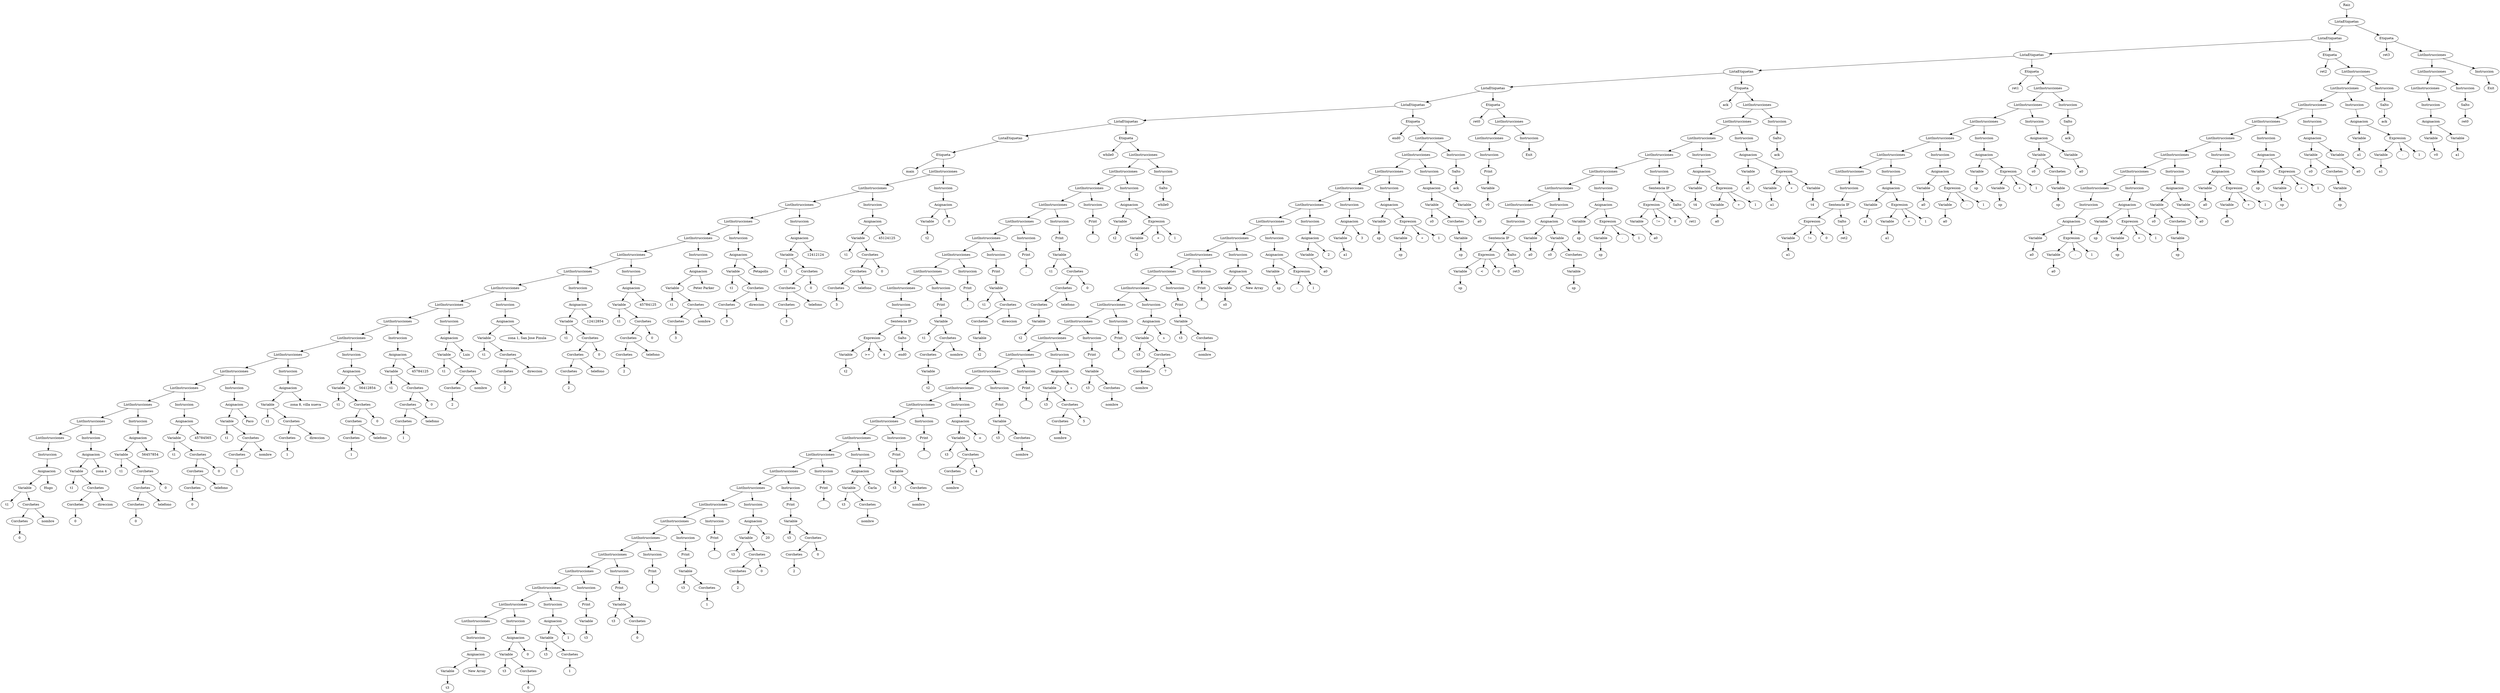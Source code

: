 digraph arbolAST{
Raiz693 [label="Raiz"];
ListaEtiquetas692 [label="ListaEtiquetas"];
ListaEtiquetas675 [label="ListaEtiquetas"];
ListaEtiquetas598 [label="ListaEtiquetas"];
ListaEtiquetas541 [label="ListaEtiquetas"];
ListaEtiquetas473 [label="ListaEtiquetas"];
ListaEtiquetas462 [label="ListaEtiquetas"];
ListaEtiquetas255 [label="ListaEtiquetas"];
ListaEtiquetas184 [label="ListaEtiquetas"];
Etiqueta182 [label="Etiqueta"];
ID183 [label="main"];
ListInstrucciones181 [label="ListInstrucciones"];
ListInstrucciones175 [label="ListInstrucciones"];
ListInstrucciones163 [label="ListInstrucciones"];
ListInstrucciones151 [label="ListInstrucciones"];
ListInstrucciones141 [label="ListInstrucciones"];
ListInstrucciones131 [label="ListInstrucciones"];
ListInstrucciones119 [label="ListInstrucciones"];
ListInstrucciones107 [label="ListInstrucciones"];
ListInstrucciones97 [label="ListInstrucciones"];
ListInstrucciones87 [label="ListInstrucciones"];
ListInstrucciones75 [label="ListInstrucciones"];
ListInstrucciones63 [label="ListInstrucciones"];
ListInstrucciones53 [label="ListInstrucciones"];
ListInstrucciones43 [label="ListInstrucciones"];
ListInstrucciones31 [label="ListInstrucciones"];
ListInstrucciones19 [label="ListInstrucciones"];
ListInstrucciones9 [label="ListInstrucciones"];
Instruccion8 [label="Instruccion"];
Asignacion7 [label="Asignacion"];
Variable4 [label="Variable"];
ID5 [label="t1"];
Corchetes3 [label="Corchetes"];
Corchetes1 [label="Corchetes"];
Entero0 [label="0"];
Char2 [label="nombre"];
Cadena6 [label="Hugo"];
Instruccion18 [label="Instruccion"];
Asignacion17 [label="Asignacion"];
Variable14 [label="Variable"];
ID15 [label="t1"];
Corchetes13 [label="Corchetes"];
Corchetes11 [label="Corchetes"];
Entero10 [label="0"];
Char12 [label="direccion"];
Cadena16 [label="zona 4"];
Instruccion30 [label="Instruccion"];
Asignacion29 [label="Asignacion"];
Variable26 [label="Variable"];
ID27 [label="t1"];
Corchetes25 [label="Corchetes"];
Corchetes23 [label="Corchetes"];
Corchetes21 [label="Corchetes"];
Entero20 [label="0"];
Char22 [label="telefono"];
Entero24 [label="0"];
Entero28 [label="56457854"];
Instruccion42 [label="Instruccion"];
Asignacion41 [label="Asignacion"];
Variable38 [label="Variable"];
ID39 [label="t1"];
Corchetes37 [label="Corchetes"];
Corchetes35 [label="Corchetes"];
Corchetes33 [label="Corchetes"];
Entero32 [label="0"];
Char34 [label="telefono"];
Entero36 [label="0"];
Entero40 [label="45784565"];
Instruccion52 [label="Instruccion"];
Asignacion51 [label="Asignacion"];
Variable48 [label="Variable"];
ID49 [label="t1"];
Corchetes47 [label="Corchetes"];
Corchetes45 [label="Corchetes"];
Entero44 [label="1"];
Char46 [label="nombre"];
Cadena50 [label="Paco"];
Instruccion62 [label="Instruccion"];
Asignacion61 [label="Asignacion"];
Variable58 [label="Variable"];
ID59 [label="t1"];
Corchetes57 [label="Corchetes"];
Corchetes55 [label="Corchetes"];
Entero54 [label="1"];
Char56 [label="direccion"];
Cadena60 [label="zona 8, villa nueva"];
Instruccion74 [label="Instruccion"];
Asignacion73 [label="Asignacion"];
Variable70 [label="Variable"];
ID71 [label="t1"];
Corchetes69 [label="Corchetes"];
Corchetes67 [label="Corchetes"];
Corchetes65 [label="Corchetes"];
Entero64 [label="1"];
Char66 [label="telefono"];
Entero68 [label="0"];
Entero72 [label="56412854"];
Instruccion86 [label="Instruccion"];
Asignacion85 [label="Asignacion"];
Variable82 [label="Variable"];
ID83 [label="t1"];
Corchetes81 [label="Corchetes"];
Corchetes79 [label="Corchetes"];
Corchetes77 [label="Corchetes"];
Entero76 [label="1"];
Char78 [label="telefono"];
Entero80 [label="0"];
Entero84 [label="45784125"];
Instruccion96 [label="Instruccion"];
Asignacion95 [label="Asignacion"];
Variable92 [label="Variable"];
ID93 [label="t1"];
Corchetes91 [label="Corchetes"];
Corchetes89 [label="Corchetes"];
Entero88 [label="2"];
Char90 [label="nombre"];
Cadena94 [label="Luis"];
Instruccion106 [label="Instruccion"];
Asignacion105 [label="Asignacion"];
Variable102 [label="Variable"];
ID103 [label="t1"];
Corchetes101 [label="Corchetes"];
Corchetes99 [label="Corchetes"];
Entero98 [label="2"];
Char100 [label="direccion"];
Cadena104 [label="zona 1, San Jose Pinula "];
Instruccion118 [label="Instruccion"];
Asignacion117 [label="Asignacion"];
Variable114 [label="Variable"];
ID115 [label="t1"];
Corchetes113 [label="Corchetes"];
Corchetes111 [label="Corchetes"];
Corchetes109 [label="Corchetes"];
Entero108 [label="2"];
Char110 [label="telefono"];
Entero112 [label="0"];
Entero116 [label="12412854"];
Instruccion130 [label="Instruccion"];
Asignacion129 [label="Asignacion"];
Variable126 [label="Variable"];
ID127 [label="t1"];
Corchetes125 [label="Corchetes"];
Corchetes123 [label="Corchetes"];
Corchetes121 [label="Corchetes"];
Entero120 [label="2"];
Char122 [label="telefono"];
Entero124 [label="0"];
Entero128 [label="45784125"];
Instruccion140 [label="Instruccion"];
Asignacion139 [label="Asignacion"];
Variable136 [label="Variable"];
ID137 [label="t1"];
Corchetes135 [label="Corchetes"];
Corchetes133 [label="Corchetes"];
Entero132 [label="3"];
Char134 [label="nombre"];
Cadena138 [label="Peter Parker"];
Instruccion150 [label="Instruccion"];
Asignacion149 [label="Asignacion"];
Variable146 [label="Variable"];
ID147 [label="t1"];
Corchetes145 [label="Corchetes"];
Corchetes143 [label="Corchetes"];
Entero142 [label="3"];
Char144 [label="direccion"];
Cadena148 [label="Petapolis"];
Instruccion162 [label="Instruccion"];
Asignacion161 [label="Asignacion"];
Variable158 [label="Variable"];
ID159 [label="t1"];
Corchetes157 [label="Corchetes"];
Corchetes155 [label="Corchetes"];
Corchetes153 [label="Corchetes"];
Entero152 [label="3"];
Char154 [label="telefono"];
Entero156 [label="0"];
Entero160 [label="12412124"];
Instruccion174 [label="Instruccion"];
Asignacion173 [label="Asignacion"];
Variable170 [label="Variable"];
ID171 [label="t1"];
Corchetes169 [label="Corchetes"];
Corchetes167 [label="Corchetes"];
Corchetes165 [label="Corchetes"];
Entero164 [label="3"];
Char166 [label="telefono"];
Entero168 [label="0"];
Entero172 [label="45124125"];
Instruccion180 [label="Instruccion"];
Asignacion179 [label="Asignacion"];
Variable176 [label="Variable"];
ID177 [label="t2"];
Entero178 [label="0"];
Etiqueta253 [label="Etiqueta"];
ID254 [label="while0"];
ListInstrucciones252 [label="ListInstrucciones"];
ListInstrucciones248 [label="ListInstrucciones"];
ListInstrucciones238 [label="ListInstrucciones"];
ListInstrucciones234 [label="ListInstrucciones"];
ListInstrucciones222 [label="ListInstrucciones"];
ListInstrucciones218 [label="ListInstrucciones"];
ListInstrucciones208 [label="ListInstrucciones"];
ListInstrucciones204 [label="ListInstrucciones"];
ListInstrucciones194 [label="ListInstrucciones"];
Instruccion193 [label="Instruccion"];
SIF192 [label="Sentencia IF"];
Exp188 [label="Expresion"];
Variable185 [label="Variable"];
ID186 [label="t2"];
operador189 [label=">="];
Entero187 [label="4"];
Salto190 [label="Salto"];
ID191 [label="end0"];
Instruccion203 [label="Instruccion"];
Print202 [label="Print"];
Variable200 [label="Variable"];
ID201 [label="t1"];
Corchetes199 [label="Corchetes"];
Corchetes197 [label="Corchetes"];
Variable195 [label="Variable"];
ID196 [label="t2"];
Cadena198 [label="nombre"];
Instruccion207 [label="Instruccion"];
Print206 [label="Print"];
Cadena205 [label=","];
Instruccion217 [label="Instruccion"];
Print216 [label="Print"];
Variable214 [label="Variable"];
ID215 [label="t1"];
Corchetes213 [label="Corchetes"];
Corchetes211 [label="Corchetes"];
Variable209 [label="Variable"];
ID210 [label="t2"];
Cadena212 [label="direccion"];
Instruccion221 [label="Instruccion"];
Print220 [label="Print"];
Cadena219 [label=","];
Instruccion233 [label="Instruccion"];
Print232 [label="Print"];
Variable230 [label="Variable"];
ID231 [label="t1"];
Corchetes229 [label="Corchetes"];
Corchetes227 [label="Corchetes"];
Corchetes225 [label="Corchetes"];
Variable223 [label="Variable"];
ID224 [label="t2"];
Cadena226 [label="telefono"];
Entero228 [label="0"];
Instruccion237 [label="Instruccion"];
Print236 [label="Print"];
Cadena235 [label="\n"];
Instruccion247 [label="Instruccion"];
Asignacion246 [label="Asignacion"];
Variable239 [label="Variable"];
ID240 [label="t2"];
Exp244 [label="Expresion"];
Variable241 [label="Variable"];
ID242 [label="t2"];
operador245 [label="+"];
Entero243 [label="1"];
Instruccion251 [label="Instruccion"];
Salto249 [label="Salto"];
ID250 [label="while0"];
Etiqueta460 [label="Etiqueta"];
ID461 [label="end0"];
ListInstrucciones459 [label="ListInstrucciones"];
ListInstrucciones455 [label="ListInstrucciones"];
ListInstrucciones445 [label="ListInstrucciones"];
ListInstrucciones435 [label="ListInstrucciones"];
ListInstrucciones429 [label="ListInstrucciones"];
ListInstrucciones423 [label="ListInstrucciones"];
ListInstrucciones415 [label="ListInstrucciones"];
ListInstrucciones409 [label="ListInstrucciones"];
ListInstrucciones405 [label="ListInstrucciones"];
ListInstrucciones398 [label="ListInstrucciones"];
ListInstrucciones388 [label="ListInstrucciones"];
ListInstrucciones384 [label="ListInstrucciones"];
ListInstrucciones377 [label="ListInstrucciones"];
ListInstrucciones367 [label="ListInstrucciones"];
ListInstrucciones363 [label="ListInstrucciones"];
ListInstrucciones356 [label="ListInstrucciones"];
ListInstrucciones346 [label="ListInstrucciones"];
ListInstrucciones342 [label="ListInstrucciones"];
ListInstrucciones335 [label="ListInstrucciones"];
ListInstrucciones327 [label="ListInstrucciones"];
ListInstrucciones323 [label="ListInstrucciones"];
ListInstrucciones314 [label="ListInstrucciones"];
ListInstrucciones304 [label="ListInstrucciones"];
ListInstrucciones300 [label="ListInstrucciones"];
ListInstrucciones293 [label="ListInstrucciones"];
ListInstrucciones289 [label="ListInstrucciones"];
ListInstrucciones282 [label="ListInstrucciones"];
ListInstrucciones277 [label="ListInstrucciones"];
ListInstrucciones269 [label="ListInstrucciones"];
ListInstrucciones261 [label="ListInstrucciones"];
Instruccion260 [label="Instruccion"];
Asignacion259 [label="Asignacion"];
Variable256 [label="Variable"];
ID257 [label="t3"];
Array258 [label="New Array"];
Instruccion268 [label="Instruccion"];
Asignacion267 [label="Asignacion"];
Variable264 [label="Variable"];
ID265 [label="t3"];
Corchetes263 [label="Corchetes"];
Entero262 [label="0"];
Entero266 [label="0"];
Instruccion276 [label="Instruccion"];
Asignacion275 [label="Asignacion"];
Variable272 [label="Variable"];
ID273 [label="t3"];
Corchetes271 [label="Corchetes"];
Entero270 [label="1"];
Entero274 [label="1"];
Instruccion281 [label="Instruccion"];
Print280 [label="Print"];
Variable278 [label="Variable"];
ID279 [label="t3"];
Instruccion288 [label="Instruccion"];
Print287 [label="Print"];
Variable285 [label="Variable"];
ID286 [label="t3"];
Corchetes284 [label="Corchetes"];
Entero283 [label="0"];
Instruccion292 [label="Instruccion"];
Print291 [label="Print"];
Cadena290 [label="\n"];
Instruccion299 [label="Instruccion"];
Print298 [label="Print"];
Variable296 [label="Variable"];
ID297 [label="t3"];
Corchetes295 [label="Corchetes"];
Entero294 [label="1"];
Instruccion303 [label="Instruccion"];
Print302 [label="Print"];
Cadena301 [label="\n"];
Instruccion313 [label="Instruccion"];
Asignacion312 [label="Asignacion"];
Variable309 [label="Variable"];
ID310 [label="t3"];
Corchetes308 [label="Corchetes"];
Corchetes306 [label="Corchetes"];
Entero305 [label="2"];
Entero307 [label="0"];
Entero311 [label="20"];
Instruccion322 [label="Instruccion"];
Print321 [label="Print"];
Variable319 [label="Variable"];
ID320 [label="t3"];
Corchetes318 [label="Corchetes"];
Corchetes316 [label="Corchetes"];
Entero315 [label="2"];
Entero317 [label="0"];
Instruccion326 [label="Instruccion"];
Print325 [label="Print"];
Cadena324 [label="\n"];
Instruccion334 [label="Instruccion"];
Asignacion333 [label="Asignacion"];
Variable330 [label="Variable"];
ID331 [label="t3"];
Corchetes329 [label="Corchetes"];
Cadena328 [label="nombre"];
Cadena332 [label="Carla"];
Instruccion341 [label="Instruccion"];
Print340 [label="Print"];
Variable338 [label="Variable"];
ID339 [label="t3"];
Corchetes337 [label="Corchetes"];
Cadena336 [label="nombre"];
Instruccion345 [label="Instruccion"];
Print344 [label="Print"];
Cadena343 [label="\n"];
Instruccion355 [label="Instruccion"];
Asignacion354 [label="Asignacion"];
Variable351 [label="Variable"];
ID352 [label="t3"];
Corchetes350 [label="Corchetes"];
Corchetes348 [label="Corchetes"];
Cadena347 [label="nombre"];
Entero349 [label="4"];
Cadena353 [label="o"];
Instruccion362 [label="Instruccion"];
Print361 [label="Print"];
Variable359 [label="Variable"];
ID360 [label="t3"];
Corchetes358 [label="Corchetes"];
Cadena357 [label="nombre"];
Instruccion366 [label="Instruccion"];
Print365 [label="Print"];
Cadena364 [label="\n"];
Instruccion376 [label="Instruccion"];
Asignacion375 [label="Asignacion"];
Variable372 [label="Variable"];
ID373 [label="t3"];
Corchetes371 [label="Corchetes"];
Corchetes369 [label="Corchetes"];
Cadena368 [label="nombre"];
Entero370 [label="5"];
Cadena374 [label="s"];
Instruccion383 [label="Instruccion"];
Print382 [label="Print"];
Variable380 [label="Variable"];
ID381 [label="t3"];
Corchetes379 [label="Corchetes"];
Cadena378 [label="nombre"];
Instruccion387 [label="Instruccion"];
Print386 [label="Print"];
Cadena385 [label="\n"];
Instruccion397 [label="Instruccion"];
Asignacion396 [label="Asignacion"];
Variable393 [label="Variable"];
ID394 [label="t3"];
Corchetes392 [label="Corchetes"];
Corchetes390 [label="Corchetes"];
Cadena389 [label="nombre"];
Entero391 [label="7"];
Cadena395 [label="s"];
Instruccion404 [label="Instruccion"];
Print403 [label="Print"];
Variable401 [label="Variable"];
ID402 [label="t3"];
Corchetes400 [label="Corchetes"];
Cadena399 [label="nombre"];
Instruccion408 [label="Instruccion"];
Print407 [label="Print"];
Cadena406 [label="\n"];
Instruccion414 [label="Instruccion"];
Asignacion413 [label="Asignacion"];
Variable410 [label="Variable"];
ID411 [label="s0"];
Array412 [label="New Array"];
Instruccion422 [label="Instruccion"];
Asignacion421 [label="Asignacion"];
Variable416 [label="Variable"];
ID417 [label="sp"];
Exp419 [label="Expresion"];
operador420 [label="-"];
Entero418 [label="1"];
Instruccion428 [label="Instruccion"];
Asignacion427 [label="Asignacion"];
Variable424 [label="Variable"];
ID425 [label="a0"];
Entero426 [label="2"];
Instruccion434 [label="Instruccion"];
Asignacion433 [label="Asignacion"];
Variable430 [label="Variable"];
ID431 [label="a1"];
Entero432 [label="3"];
Instruccion444 [label="Instruccion"];
Asignacion443 [label="Asignacion"];
Variable436 [label="Variable"];
ID437 [label="sp"];
Exp441 [label="Expresion"];
Variable438 [label="Variable"];
ID439 [label="sp"];
operador442 [label="+"];
Entero440 [label="1"];
Instruccion454 [label="Instruccion"];
Asignacion453 [label="Asignacion"];
Variable449 [label="Variable"];
ID450 [label="s0"];
Corchetes448 [label="Corchetes"];
Variable446 [label="Variable"];
ID447 [label="sp"];
Variable451 [label="Variable"];
ID452 [label="a0"];
Instruccion458 [label="Instruccion"];
Salto456 [label="Salto"];
ID457 [label="ack"];
Etiqueta471 [label="Etiqueta"];
ID472 [label="ret0"];
ListInstrucciones470 [label="ListInstrucciones"];
ListInstrucciones467 [label="ListInstrucciones"];
Instruccion466 [label="Instruccion"];
Print465 [label="Print"];
Variable463 [label="Variable"];
ID464 [label="v0"];
Instruccion469 [label="Instruccion"];
Exit468 [label="Exit"];
Etiqueta539 [label="Etiqueta"];
ID540 [label="ack"];
ListInstrucciones538 [label="ListInstrucciones"];
ListInstrucciones534 [label="ListInstrucciones"];
ListInstrucciones523 [label="ListInstrucciones"];
ListInstrucciones513 [label="ListInstrucciones"];
ListInstrucciones503 [label="ListInstrucciones"];
ListInstrucciones493 [label="ListInstrucciones"];
ListInstrucciones483 [label="ListInstrucciones"];
Instruccion482 [label="Instruccion"];
SIF481 [label="Sentencia IF"];
Exp477 [label="Expresion"];
Variable474 [label="Variable"];
ID475 [label="sp"];
operador478 [label="<"];
Entero476 [label="0"];
Salto479 [label="Salto"];
ID480 [label="ret3"];
Instruccion492 [label="Instruccion"];
Asignacion491 [label="Asignacion"];
Variable484 [label="Variable"];
ID485 [label="a0"];
Variable489 [label="Variable"];
ID490 [label="s0"];
Corchetes488 [label="Corchetes"];
Variable486 [label="Variable"];
ID487 [label="sp"];
Instruccion502 [label="Instruccion"];
Asignacion501 [label="Asignacion"];
Variable494 [label="Variable"];
ID495 [label="sp"];
Exp499 [label="Expresion"];
Variable496 [label="Variable"];
ID497 [label="sp"];
operador500 [label="-"];
Entero498 [label="1"];
Instruccion512 [label="Instruccion"];
SIF511 [label="Sentencia IF"];
Exp507 [label="Expresion"];
Variable504 [label="Variable"];
ID505 [label="a0"];
operador508 [label="!="];
Entero506 [label="0"];
Salto509 [label="Salto"];
ID510 [label="ret1"];
Instruccion522 [label="Instruccion"];
Asignacion521 [label="Asignacion"];
Variable514 [label="Variable"];
ID515 [label="t4"];
Exp519 [label="Expresion"];
Variable516 [label="Variable"];
ID517 [label="a0"];
operador520 [label="+"];
Entero518 [label="1"];
Instruccion533 [label="Instruccion"];
Asignacion532 [label="Asignacion"];
Variable524 [label="Variable"];
ID525 [label="a1"];
Exp530 [label="Expresion"];
Variable526 [label="Variable"];
ID527 [label="a1"];
operador531 [label="+"];
Variable528 [label="Variable"];
ID529 [label="t4"];
Instruccion537 [label="Instruccion"];
Salto535 [label="Salto"];
ID536 [label="ack"];
Etiqueta596 [label="Etiqueta"];
ID597 [label="ret1"];
ListInstrucciones595 [label="ListInstrucciones"];
ListInstrucciones591 [label="ListInstrucciones"];
ListInstrucciones581 [label="ListInstrucciones"];
ListInstrucciones571 [label="ListInstrucciones"];
ListInstrucciones561 [label="ListInstrucciones"];
ListInstrucciones551 [label="ListInstrucciones"];
Instruccion550 [label="Instruccion"];
SIF549 [label="Sentencia IF"];
Exp545 [label="Expresion"];
Variable542 [label="Variable"];
ID543 [label="a1"];
operador546 [label="!="];
Entero544 [label="0"];
Salto547 [label="Salto"];
ID548 [label="ret2"];
Instruccion560 [label="Instruccion"];
Asignacion559 [label="Asignacion"];
Variable552 [label="Variable"];
ID553 [label="a1"];
Exp557 [label="Expresion"];
Variable554 [label="Variable"];
ID555 [label="a1"];
operador558 [label="+"];
Entero556 [label="1"];
Instruccion570 [label="Instruccion"];
Asignacion569 [label="Asignacion"];
Variable562 [label="Variable"];
ID563 [label="a0"];
Exp567 [label="Expresion"];
Variable564 [label="Variable"];
ID565 [label="a0"];
operador568 [label="-"];
Entero566 [label="1"];
Instruccion580 [label="Instruccion"];
Asignacion579 [label="Asignacion"];
Variable572 [label="Variable"];
ID573 [label="sp"];
Exp577 [label="Expresion"];
Variable574 [label="Variable"];
ID575 [label="sp"];
operador578 [label="+"];
Entero576 [label="1"];
Instruccion590 [label="Instruccion"];
Asignacion589 [label="Asignacion"];
Variable585 [label="Variable"];
ID586 [label="s0"];
Corchetes584 [label="Corchetes"];
Variable582 [label="Variable"];
ID583 [label="sp"];
Variable587 [label="Variable"];
ID588 [label="a0"];
Instruccion594 [label="Instruccion"];
Salto592 [label="Salto"];
ID593 [label="ack"];
Etiqueta673 [label="Etiqueta"];
ID674 [label="ret2"];
ListInstrucciones672 [label="ListInstrucciones"];
ListInstrucciones668 [label="ListInstrucciones"];
ListInstrucciones658 [label="ListInstrucciones"];
ListInstrucciones648 [label="ListInstrucciones"];
ListInstrucciones638 [label="ListInstrucciones"];
ListInstrucciones628 [label="ListInstrucciones"];
ListInstrucciones618 [label="ListInstrucciones"];
ListInstrucciones608 [label="ListInstrucciones"];
Instruccion607 [label="Instruccion"];
Asignacion606 [label="Asignacion"];
Variable599 [label="Variable"];
ID600 [label="a0"];
Exp604 [label="Expresion"];
Variable601 [label="Variable"];
ID602 [label="a0"];
operador605 [label="-"];
Entero603 [label="1"];
Instruccion617 [label="Instruccion"];
Asignacion616 [label="Asignacion"];
Variable609 [label="Variable"];
ID610 [label="sp"];
Exp614 [label="Expresion"];
Variable611 [label="Variable"];
ID612 [label="sp"];
operador615 [label="+"];
Entero613 [label="1"];
Instruccion627 [label="Instruccion"];
Asignacion626 [label="Asignacion"];
Variable622 [label="Variable"];
ID623 [label="s0"];
Corchetes621 [label="Corchetes"];
Variable619 [label="Variable"];
ID620 [label="sp"];
Variable624 [label="Variable"];
ID625 [label="a0"];
Instruccion637 [label="Instruccion"];
Asignacion636 [label="Asignacion"];
Variable629 [label="Variable"];
ID630 [label="a0"];
Exp634 [label="Expresion"];
Variable631 [label="Variable"];
ID632 [label="a0"];
operador635 [label="+"];
Entero633 [label="1"];
Instruccion647 [label="Instruccion"];
Asignacion646 [label="Asignacion"];
Variable639 [label="Variable"];
ID640 [label="sp"];
Exp644 [label="Expresion"];
Variable641 [label="Variable"];
ID642 [label="sp"];
operador645 [label="+"];
Entero643 [label="1"];
Instruccion657 [label="Instruccion"];
Asignacion656 [label="Asignacion"];
Variable652 [label="Variable"];
ID653 [label="s0"];
Corchetes651 [label="Corchetes"];
Variable649 [label="Variable"];
ID650 [label="sp"];
Variable654 [label="Variable"];
ID655 [label="a0"];
Instruccion667 [label="Instruccion"];
Asignacion666 [label="Asignacion"];
Variable659 [label="Variable"];
ID660 [label="a1"];
Exp664 [label="Expresion"];
Variable661 [label="Variable"];
ID662 [label="a1"];
operador665 [label="-"];
Entero663 [label="1"];
Instruccion671 [label="Instruccion"];
Salto669 [label="Salto"];
ID670 [label="ack"];
Etiqueta690 [label="Etiqueta"];
ID691 [label="ret3"];
ListInstrucciones689 [label="ListInstrucciones"];
ListInstrucciones686 [label="ListInstrucciones"];
ListInstrucciones682 [label="ListInstrucciones"];
Instruccion681 [label="Instruccion"];
Asignacion680 [label="Asignacion"];
Variable676 [label="Variable"];
ID677 [label="v0"];
Variable678 [label="Variable"];
ID679 [label="a1"];
Instruccion685 [label="Instruccion"];
Salto683 [label="Salto"];
ID684 [label="ret0"];
Instruccion688 [label="Instruccion"];
Exit687 [label="Exit"];
Etiqueta182->ID183;
Variable4->ID5;
Corchetes1->Entero0;
Corchetes3->Corchetes1;
Corchetes3->Char2;
Variable4->Corchetes3;
Asignacion7->Variable4;
Asignacion7->Cadena6;
Instruccion8->Asignacion7;
ListInstrucciones9->Instruccion8;
ListInstrucciones19->ListInstrucciones9;
Variable14->ID15;
Corchetes11->Entero10;
Corchetes13->Corchetes11;
Corchetes13->Char12;
Variable14->Corchetes13;
Asignacion17->Variable14;
Asignacion17->Cadena16;
Instruccion18->Asignacion17;
ListInstrucciones19->Instruccion18;
ListInstrucciones31->ListInstrucciones19;
Variable26->ID27;
Corchetes21->Entero20;
Corchetes23->Corchetes21;
Corchetes23->Char22;
Corchetes25->Corchetes23;
Corchetes25->Entero24;
Variable26->Corchetes25;
Asignacion29->Variable26;
Asignacion29->Entero28;
Instruccion30->Asignacion29;
ListInstrucciones31->Instruccion30;
ListInstrucciones43->ListInstrucciones31;
Variable38->ID39;
Corchetes33->Entero32;
Corchetes35->Corchetes33;
Corchetes35->Char34;
Corchetes37->Corchetes35;
Corchetes37->Entero36;
Variable38->Corchetes37;
Asignacion41->Variable38;
Asignacion41->Entero40;
Instruccion42->Asignacion41;
ListInstrucciones43->Instruccion42;
ListInstrucciones53->ListInstrucciones43;
Variable48->ID49;
Corchetes45->Entero44;
Corchetes47->Corchetes45;
Corchetes47->Char46;
Variable48->Corchetes47;
Asignacion51->Variable48;
Asignacion51->Cadena50;
Instruccion52->Asignacion51;
ListInstrucciones53->Instruccion52;
ListInstrucciones63->ListInstrucciones53;
Variable58->ID59;
Corchetes55->Entero54;
Corchetes57->Corchetes55;
Corchetes57->Char56;
Variable58->Corchetes57;
Asignacion61->Variable58;
Asignacion61->Cadena60;
Instruccion62->Asignacion61;
ListInstrucciones63->Instruccion62;
ListInstrucciones75->ListInstrucciones63;
Variable70->ID71;
Corchetes65->Entero64;
Corchetes67->Corchetes65;
Corchetes67->Char66;
Corchetes69->Corchetes67;
Corchetes69->Entero68;
Variable70->Corchetes69;
Asignacion73->Variable70;
Asignacion73->Entero72;
Instruccion74->Asignacion73;
ListInstrucciones75->Instruccion74;
ListInstrucciones87->ListInstrucciones75;
Variable82->ID83;
Corchetes77->Entero76;
Corchetes79->Corchetes77;
Corchetes79->Char78;
Corchetes81->Corchetes79;
Corchetes81->Entero80;
Variable82->Corchetes81;
Asignacion85->Variable82;
Asignacion85->Entero84;
Instruccion86->Asignacion85;
ListInstrucciones87->Instruccion86;
ListInstrucciones97->ListInstrucciones87;
Variable92->ID93;
Corchetes89->Entero88;
Corchetes91->Corchetes89;
Corchetes91->Char90;
Variable92->Corchetes91;
Asignacion95->Variable92;
Asignacion95->Cadena94;
Instruccion96->Asignacion95;
ListInstrucciones97->Instruccion96;
ListInstrucciones107->ListInstrucciones97;
Variable102->ID103;
Corchetes99->Entero98;
Corchetes101->Corchetes99;
Corchetes101->Char100;
Variable102->Corchetes101;
Asignacion105->Variable102;
Asignacion105->Cadena104;
Instruccion106->Asignacion105;
ListInstrucciones107->Instruccion106;
ListInstrucciones119->ListInstrucciones107;
Variable114->ID115;
Corchetes109->Entero108;
Corchetes111->Corchetes109;
Corchetes111->Char110;
Corchetes113->Corchetes111;
Corchetes113->Entero112;
Variable114->Corchetes113;
Asignacion117->Variable114;
Asignacion117->Entero116;
Instruccion118->Asignacion117;
ListInstrucciones119->Instruccion118;
ListInstrucciones131->ListInstrucciones119;
Variable126->ID127;
Corchetes121->Entero120;
Corchetes123->Corchetes121;
Corchetes123->Char122;
Corchetes125->Corchetes123;
Corchetes125->Entero124;
Variable126->Corchetes125;
Asignacion129->Variable126;
Asignacion129->Entero128;
Instruccion130->Asignacion129;
ListInstrucciones131->Instruccion130;
ListInstrucciones141->ListInstrucciones131;
Variable136->ID137;
Corchetes133->Entero132;
Corchetes135->Corchetes133;
Corchetes135->Char134;
Variable136->Corchetes135;
Asignacion139->Variable136;
Asignacion139->Cadena138;
Instruccion140->Asignacion139;
ListInstrucciones141->Instruccion140;
ListInstrucciones151->ListInstrucciones141;
Variable146->ID147;
Corchetes143->Entero142;
Corchetes145->Corchetes143;
Corchetes145->Char144;
Variable146->Corchetes145;
Asignacion149->Variable146;
Asignacion149->Cadena148;
Instruccion150->Asignacion149;
ListInstrucciones151->Instruccion150;
ListInstrucciones163->ListInstrucciones151;
Variable158->ID159;
Corchetes153->Entero152;
Corchetes155->Corchetes153;
Corchetes155->Char154;
Corchetes157->Corchetes155;
Corchetes157->Entero156;
Variable158->Corchetes157;
Asignacion161->Variable158;
Asignacion161->Entero160;
Instruccion162->Asignacion161;
ListInstrucciones163->Instruccion162;
ListInstrucciones175->ListInstrucciones163;
Variable170->ID171;
Corchetes165->Entero164;
Corchetes167->Corchetes165;
Corchetes167->Char166;
Corchetes169->Corchetes167;
Corchetes169->Entero168;
Variable170->Corchetes169;
Asignacion173->Variable170;
Asignacion173->Entero172;
Instruccion174->Asignacion173;
ListInstrucciones175->Instruccion174;
ListInstrucciones181->ListInstrucciones175;
Variable176->ID177;
Asignacion179->Variable176;
Asignacion179->Entero178;
Instruccion180->Asignacion179;
ListInstrucciones181->Instruccion180;
Etiqueta182->ListInstrucciones181;
ListaEtiquetas184->Etiqueta182;
ListaEtiquetas255->ListaEtiquetas184;
Etiqueta253->ID254;
Variable185->ID186;
Exp188->Variable185;
Exp188->operador189;
Exp188->Entero187;
SIF192->Exp188;
Salto190->ID191;
SIF192->Salto190;
Instruccion193->SIF192;
ListInstrucciones194->Instruccion193;
ListInstrucciones204->ListInstrucciones194;
Variable200->ID201;
Variable195->ID196;
Corchetes197->Variable195;
Corchetes199->Corchetes197;
Corchetes199->Cadena198;
Variable200->Corchetes199;
Print202->Variable200;
Instruccion203->Print202;
ListInstrucciones204->Instruccion203;
ListInstrucciones208->ListInstrucciones204;
Print206->Cadena205;
Instruccion207->Print206;
ListInstrucciones208->Instruccion207;
ListInstrucciones218->ListInstrucciones208;
Variable214->ID215;
Variable209->ID210;
Corchetes211->Variable209;
Corchetes213->Corchetes211;
Corchetes213->Cadena212;
Variable214->Corchetes213;
Print216->Variable214;
Instruccion217->Print216;
ListInstrucciones218->Instruccion217;
ListInstrucciones222->ListInstrucciones218;
Print220->Cadena219;
Instruccion221->Print220;
ListInstrucciones222->Instruccion221;
ListInstrucciones234->ListInstrucciones222;
Variable230->ID231;
Variable223->ID224;
Corchetes225->Variable223;
Corchetes227->Corchetes225;
Corchetes227->Cadena226;
Corchetes229->Corchetes227;
Corchetes229->Entero228;
Variable230->Corchetes229;
Print232->Variable230;
Instruccion233->Print232;
ListInstrucciones234->Instruccion233;
ListInstrucciones238->ListInstrucciones234;
Print236->Cadena235;
Instruccion237->Print236;
ListInstrucciones238->Instruccion237;
ListInstrucciones248->ListInstrucciones238;
Variable239->ID240;
Asignacion246->Variable239;
Variable241->ID242;
Exp244->Variable241;
Exp244->operador245;
Exp244->Entero243;
Asignacion246->Exp244;
Instruccion247->Asignacion246;
ListInstrucciones248->Instruccion247;
ListInstrucciones252->ListInstrucciones248;
Salto249->ID250;
Instruccion251->Salto249;
ListInstrucciones252->Instruccion251;
Etiqueta253->ListInstrucciones252;
ListaEtiquetas255->Etiqueta253;
ListaEtiquetas462->ListaEtiquetas255;
Etiqueta460->ID461;
Variable256->ID257;
Asignacion259->Variable256;
Asignacion259->Array258;
Instruccion260->Asignacion259;
ListInstrucciones261->Instruccion260;
ListInstrucciones269->ListInstrucciones261;
Variable264->ID265;
Corchetes263->Entero262;
Variable264->Corchetes263;
Asignacion267->Variable264;
Asignacion267->Entero266;
Instruccion268->Asignacion267;
ListInstrucciones269->Instruccion268;
ListInstrucciones277->ListInstrucciones269;
Variable272->ID273;
Corchetes271->Entero270;
Variable272->Corchetes271;
Asignacion275->Variable272;
Asignacion275->Entero274;
Instruccion276->Asignacion275;
ListInstrucciones277->Instruccion276;
ListInstrucciones282->ListInstrucciones277;
Variable278->ID279;
Print280->Variable278;
Instruccion281->Print280;
ListInstrucciones282->Instruccion281;
ListInstrucciones289->ListInstrucciones282;
Variable285->ID286;
Corchetes284->Entero283;
Variable285->Corchetes284;
Print287->Variable285;
Instruccion288->Print287;
ListInstrucciones289->Instruccion288;
ListInstrucciones293->ListInstrucciones289;
Print291->Cadena290;
Instruccion292->Print291;
ListInstrucciones293->Instruccion292;
ListInstrucciones300->ListInstrucciones293;
Variable296->ID297;
Corchetes295->Entero294;
Variable296->Corchetes295;
Print298->Variable296;
Instruccion299->Print298;
ListInstrucciones300->Instruccion299;
ListInstrucciones304->ListInstrucciones300;
Print302->Cadena301;
Instruccion303->Print302;
ListInstrucciones304->Instruccion303;
ListInstrucciones314->ListInstrucciones304;
Variable309->ID310;
Corchetes306->Entero305;
Corchetes308->Corchetes306;
Corchetes308->Entero307;
Variable309->Corchetes308;
Asignacion312->Variable309;
Asignacion312->Entero311;
Instruccion313->Asignacion312;
ListInstrucciones314->Instruccion313;
ListInstrucciones323->ListInstrucciones314;
Variable319->ID320;
Corchetes316->Entero315;
Corchetes318->Corchetes316;
Corchetes318->Entero317;
Variable319->Corchetes318;
Print321->Variable319;
Instruccion322->Print321;
ListInstrucciones323->Instruccion322;
ListInstrucciones327->ListInstrucciones323;
Print325->Cadena324;
Instruccion326->Print325;
ListInstrucciones327->Instruccion326;
ListInstrucciones335->ListInstrucciones327;
Variable330->ID331;
Corchetes329->Cadena328;
Variable330->Corchetes329;
Asignacion333->Variable330;
Asignacion333->Cadena332;
Instruccion334->Asignacion333;
ListInstrucciones335->Instruccion334;
ListInstrucciones342->ListInstrucciones335;
Variable338->ID339;
Corchetes337->Cadena336;
Variable338->Corchetes337;
Print340->Variable338;
Instruccion341->Print340;
ListInstrucciones342->Instruccion341;
ListInstrucciones346->ListInstrucciones342;
Print344->Cadena343;
Instruccion345->Print344;
ListInstrucciones346->Instruccion345;
ListInstrucciones356->ListInstrucciones346;
Variable351->ID352;
Corchetes348->Cadena347;
Corchetes350->Corchetes348;
Corchetes350->Entero349;
Variable351->Corchetes350;
Asignacion354->Variable351;
Asignacion354->Cadena353;
Instruccion355->Asignacion354;
ListInstrucciones356->Instruccion355;
ListInstrucciones363->ListInstrucciones356;
Variable359->ID360;
Corchetes358->Cadena357;
Variable359->Corchetes358;
Print361->Variable359;
Instruccion362->Print361;
ListInstrucciones363->Instruccion362;
ListInstrucciones367->ListInstrucciones363;
Print365->Cadena364;
Instruccion366->Print365;
ListInstrucciones367->Instruccion366;
ListInstrucciones377->ListInstrucciones367;
Variable372->ID373;
Corchetes369->Cadena368;
Corchetes371->Corchetes369;
Corchetes371->Entero370;
Variable372->Corchetes371;
Asignacion375->Variable372;
Asignacion375->Cadena374;
Instruccion376->Asignacion375;
ListInstrucciones377->Instruccion376;
ListInstrucciones384->ListInstrucciones377;
Variable380->ID381;
Corchetes379->Cadena378;
Variable380->Corchetes379;
Print382->Variable380;
Instruccion383->Print382;
ListInstrucciones384->Instruccion383;
ListInstrucciones388->ListInstrucciones384;
Print386->Cadena385;
Instruccion387->Print386;
ListInstrucciones388->Instruccion387;
ListInstrucciones398->ListInstrucciones388;
Variable393->ID394;
Corchetes390->Cadena389;
Corchetes392->Corchetes390;
Corchetes392->Entero391;
Variable393->Corchetes392;
Asignacion396->Variable393;
Asignacion396->Cadena395;
Instruccion397->Asignacion396;
ListInstrucciones398->Instruccion397;
ListInstrucciones405->ListInstrucciones398;
Variable401->ID402;
Corchetes400->Cadena399;
Variable401->Corchetes400;
Print403->Variable401;
Instruccion404->Print403;
ListInstrucciones405->Instruccion404;
ListInstrucciones409->ListInstrucciones405;
Print407->Cadena406;
Instruccion408->Print407;
ListInstrucciones409->Instruccion408;
ListInstrucciones415->ListInstrucciones409;
Variable410->ID411;
Asignacion413->Variable410;
Asignacion413->Array412;
Instruccion414->Asignacion413;
ListInstrucciones415->Instruccion414;
ListInstrucciones423->ListInstrucciones415;
Variable416->ID417;
Asignacion421->Variable416;
Exp419->operador420;
Exp419->Entero418;
Asignacion421->Exp419;
Instruccion422->Asignacion421;
ListInstrucciones423->Instruccion422;
ListInstrucciones429->ListInstrucciones423;
Variable424->ID425;
Asignacion427->Variable424;
Asignacion427->Entero426;
Instruccion428->Asignacion427;
ListInstrucciones429->Instruccion428;
ListInstrucciones435->ListInstrucciones429;
Variable430->ID431;
Asignacion433->Variable430;
Asignacion433->Entero432;
Instruccion434->Asignacion433;
ListInstrucciones435->Instruccion434;
ListInstrucciones445->ListInstrucciones435;
Variable436->ID437;
Asignacion443->Variable436;
Variable438->ID439;
Exp441->Variable438;
Exp441->operador442;
Exp441->Entero440;
Asignacion443->Exp441;
Instruccion444->Asignacion443;
ListInstrucciones445->Instruccion444;
ListInstrucciones455->ListInstrucciones445;
Variable449->ID450;
Variable446->ID447;
Corchetes448->Variable446;
Variable449->Corchetes448;
Asignacion453->Variable449;
Variable451->ID452;
Asignacion453->Variable451;
Instruccion454->Asignacion453;
ListInstrucciones455->Instruccion454;
ListInstrucciones459->ListInstrucciones455;
Salto456->ID457;
Instruccion458->Salto456;
ListInstrucciones459->Instruccion458;
Etiqueta460->ListInstrucciones459;
ListaEtiquetas462->Etiqueta460;
ListaEtiquetas473->ListaEtiquetas462;
Etiqueta471->ID472;
Variable463->ID464;
Print465->Variable463;
Instruccion466->Print465;
ListInstrucciones467->Instruccion466;
ListInstrucciones470->ListInstrucciones467;
Instruccion469->Exit468;
ListInstrucciones470->Instruccion469;
Etiqueta471->ListInstrucciones470;
ListaEtiquetas473->Etiqueta471;
ListaEtiquetas541->ListaEtiquetas473;
Etiqueta539->ID540;
Variable474->ID475;
Exp477->Variable474;
Exp477->operador478;
Exp477->Entero476;
SIF481->Exp477;
Salto479->ID480;
SIF481->Salto479;
Instruccion482->SIF481;
ListInstrucciones483->Instruccion482;
ListInstrucciones493->ListInstrucciones483;
Variable484->ID485;
Asignacion491->Variable484;
Variable489->ID490;
Variable486->ID487;
Corchetes488->Variable486;
Variable489->Corchetes488;
Asignacion491->Variable489;
Instruccion492->Asignacion491;
ListInstrucciones493->Instruccion492;
ListInstrucciones503->ListInstrucciones493;
Variable494->ID495;
Asignacion501->Variable494;
Variable496->ID497;
Exp499->Variable496;
Exp499->operador500;
Exp499->Entero498;
Asignacion501->Exp499;
Instruccion502->Asignacion501;
ListInstrucciones503->Instruccion502;
ListInstrucciones513->ListInstrucciones503;
Variable504->ID505;
Exp507->Variable504;
Exp507->operador508;
Exp507->Entero506;
SIF511->Exp507;
Salto509->ID510;
SIF511->Salto509;
Instruccion512->SIF511;
ListInstrucciones513->Instruccion512;
ListInstrucciones523->ListInstrucciones513;
Variable514->ID515;
Asignacion521->Variable514;
Variable516->ID517;
Exp519->Variable516;
Exp519->operador520;
Exp519->Entero518;
Asignacion521->Exp519;
Instruccion522->Asignacion521;
ListInstrucciones523->Instruccion522;
ListInstrucciones534->ListInstrucciones523;
Variable524->ID525;
Asignacion532->Variable524;
Variable526->ID527;
Exp530->Variable526;
Exp530->operador531;
Variable528->ID529;
Exp530->Variable528;
Asignacion532->Exp530;
Instruccion533->Asignacion532;
ListInstrucciones534->Instruccion533;
ListInstrucciones538->ListInstrucciones534;
Salto535->ID536;
Instruccion537->Salto535;
ListInstrucciones538->Instruccion537;
Etiqueta539->ListInstrucciones538;
ListaEtiquetas541->Etiqueta539;
ListaEtiquetas598->ListaEtiquetas541;
Etiqueta596->ID597;
Variable542->ID543;
Exp545->Variable542;
Exp545->operador546;
Exp545->Entero544;
SIF549->Exp545;
Salto547->ID548;
SIF549->Salto547;
Instruccion550->SIF549;
ListInstrucciones551->Instruccion550;
ListInstrucciones561->ListInstrucciones551;
Variable552->ID553;
Asignacion559->Variable552;
Variable554->ID555;
Exp557->Variable554;
Exp557->operador558;
Exp557->Entero556;
Asignacion559->Exp557;
Instruccion560->Asignacion559;
ListInstrucciones561->Instruccion560;
ListInstrucciones571->ListInstrucciones561;
Variable562->ID563;
Asignacion569->Variable562;
Variable564->ID565;
Exp567->Variable564;
Exp567->operador568;
Exp567->Entero566;
Asignacion569->Exp567;
Instruccion570->Asignacion569;
ListInstrucciones571->Instruccion570;
ListInstrucciones581->ListInstrucciones571;
Variable572->ID573;
Asignacion579->Variable572;
Variable574->ID575;
Exp577->Variable574;
Exp577->operador578;
Exp577->Entero576;
Asignacion579->Exp577;
Instruccion580->Asignacion579;
ListInstrucciones581->Instruccion580;
ListInstrucciones591->ListInstrucciones581;
Variable585->ID586;
Variable582->ID583;
Corchetes584->Variable582;
Variable585->Corchetes584;
Asignacion589->Variable585;
Variable587->ID588;
Asignacion589->Variable587;
Instruccion590->Asignacion589;
ListInstrucciones591->Instruccion590;
ListInstrucciones595->ListInstrucciones591;
Salto592->ID593;
Instruccion594->Salto592;
ListInstrucciones595->Instruccion594;
Etiqueta596->ListInstrucciones595;
ListaEtiquetas598->Etiqueta596;
ListaEtiquetas675->ListaEtiquetas598;
Etiqueta673->ID674;
Variable599->ID600;
Asignacion606->Variable599;
Variable601->ID602;
Exp604->Variable601;
Exp604->operador605;
Exp604->Entero603;
Asignacion606->Exp604;
Instruccion607->Asignacion606;
ListInstrucciones608->Instruccion607;
ListInstrucciones618->ListInstrucciones608;
Variable609->ID610;
Asignacion616->Variable609;
Variable611->ID612;
Exp614->Variable611;
Exp614->operador615;
Exp614->Entero613;
Asignacion616->Exp614;
Instruccion617->Asignacion616;
ListInstrucciones618->Instruccion617;
ListInstrucciones628->ListInstrucciones618;
Variable622->ID623;
Variable619->ID620;
Corchetes621->Variable619;
Variable622->Corchetes621;
Asignacion626->Variable622;
Variable624->ID625;
Asignacion626->Variable624;
Instruccion627->Asignacion626;
ListInstrucciones628->Instruccion627;
ListInstrucciones638->ListInstrucciones628;
Variable629->ID630;
Asignacion636->Variable629;
Variable631->ID632;
Exp634->Variable631;
Exp634->operador635;
Exp634->Entero633;
Asignacion636->Exp634;
Instruccion637->Asignacion636;
ListInstrucciones638->Instruccion637;
ListInstrucciones648->ListInstrucciones638;
Variable639->ID640;
Asignacion646->Variable639;
Variable641->ID642;
Exp644->Variable641;
Exp644->operador645;
Exp644->Entero643;
Asignacion646->Exp644;
Instruccion647->Asignacion646;
ListInstrucciones648->Instruccion647;
ListInstrucciones658->ListInstrucciones648;
Variable652->ID653;
Variable649->ID650;
Corchetes651->Variable649;
Variable652->Corchetes651;
Asignacion656->Variable652;
Variable654->ID655;
Asignacion656->Variable654;
Instruccion657->Asignacion656;
ListInstrucciones658->Instruccion657;
ListInstrucciones668->ListInstrucciones658;
Variable659->ID660;
Asignacion666->Variable659;
Variable661->ID662;
Exp664->Variable661;
Exp664->operador665;
Exp664->Entero663;
Asignacion666->Exp664;
Instruccion667->Asignacion666;
ListInstrucciones668->Instruccion667;
ListInstrucciones672->ListInstrucciones668;
Salto669->ID670;
Instruccion671->Salto669;
ListInstrucciones672->Instruccion671;
Etiqueta673->ListInstrucciones672;
ListaEtiquetas675->Etiqueta673;
ListaEtiquetas692->ListaEtiquetas675;
Etiqueta690->ID691;
Variable676->ID677;
Asignacion680->Variable676;
Variable678->ID679;
Asignacion680->Variable678;
Instruccion681->Asignacion680;
ListInstrucciones682->Instruccion681;
ListInstrucciones686->ListInstrucciones682;
Salto683->ID684;
Instruccion685->Salto683;
ListInstrucciones686->Instruccion685;
ListInstrucciones689->ListInstrucciones686;
Instruccion688->Exit687;
ListInstrucciones689->Instruccion688;
Etiqueta690->ListInstrucciones689;
ListaEtiquetas692->Etiqueta690;
Raiz693->ListaEtiquetas692;
}
